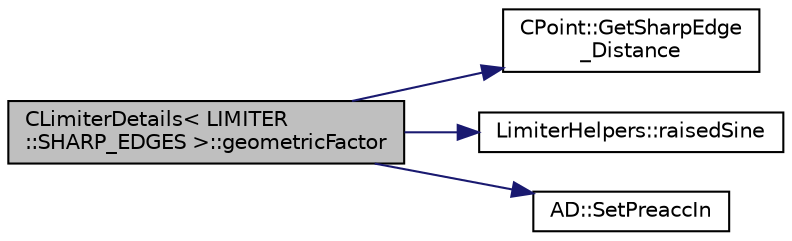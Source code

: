 digraph "CLimiterDetails&lt; LIMITER::SHARP_EDGES &gt;::geometricFactor"
{
 // LATEX_PDF_SIZE
  edge [fontname="Helvetica",fontsize="10",labelfontname="Helvetica",labelfontsize="10"];
  node [fontname="Helvetica",fontsize="10",shape=record];
  rankdir="LR";
  Node1 [label="CLimiterDetails\< LIMITER\l::SHARP_EDGES \>::geometricFactor",height=0.2,width=0.4,color="black", fillcolor="grey75", style="filled", fontcolor="black",tooltip="Full limiting (1st order) near sharp edges."];
  Node1 -> Node2 [color="midnightblue",fontsize="10",style="solid",fontname="Helvetica"];
  Node2 [label="CPoint::GetSharpEdge\l_Distance",height=0.2,width=0.4,color="black", fillcolor="white", style="filled",URL="$classCPoint.html#a8610d0fe0bf651b7036be5b3a6e1c130",tooltip="Get the value of the distance to a sharp edge."];
  Node1 -> Node3 [color="midnightblue",fontsize="10",style="solid",fontname="Helvetica"];
  Node3 [label="LimiterHelpers::raisedSine",height=0.2,width=0.4,color="black", fillcolor="white", style="filled",URL="$structLimiterHelpers.html#af2ab3a622be65a70e66d9ca8dfdd09d9",tooltip=" "];
  Node1 -> Node4 [color="midnightblue",fontsize="10",style="solid",fontname="Helvetica"];
  Node4 [label="AD::SetPreaccIn",height=0.2,width=0.4,color="black", fillcolor="white", style="filled",URL="$namespaceAD.html#aa163589c94af6ddfdbcf901ecc76ac77",tooltip="Sets the scalar inputs of a preaccumulation section."];
}
